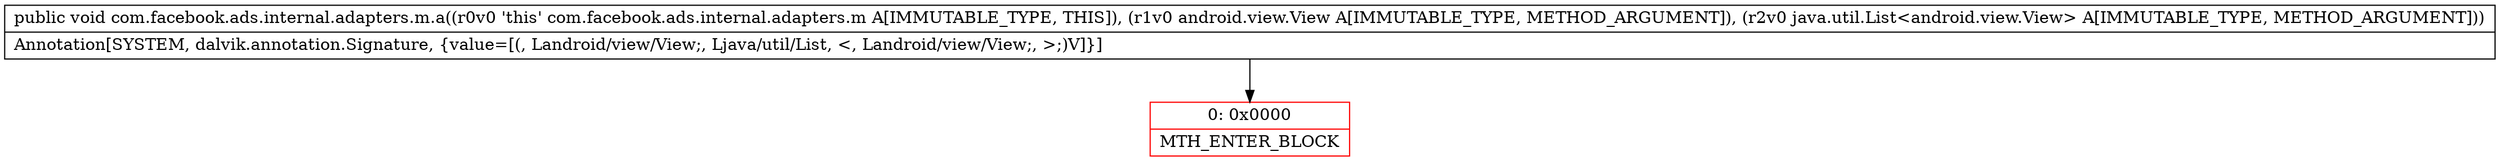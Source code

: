 digraph "CFG forcom.facebook.ads.internal.adapters.m.a(Landroid\/view\/View;Ljava\/util\/List;)V" {
subgraph cluster_Region_1276233392 {
label = "R(0)";
node [shape=record,color=blue];
}
Node_0 [shape=record,color=red,label="{0\:\ 0x0000|MTH_ENTER_BLOCK\l}"];
MethodNode[shape=record,label="{public void com.facebook.ads.internal.adapters.m.a((r0v0 'this' com.facebook.ads.internal.adapters.m A[IMMUTABLE_TYPE, THIS]), (r1v0 android.view.View A[IMMUTABLE_TYPE, METHOD_ARGUMENT]), (r2v0 java.util.List\<android.view.View\> A[IMMUTABLE_TYPE, METHOD_ARGUMENT]))  | Annotation[SYSTEM, dalvik.annotation.Signature, \{value=[(, Landroid\/view\/View;, Ljava\/util\/List, \<, Landroid\/view\/View;, \>;)V]\}]\l}"];
MethodNode -> Node_0;
}

